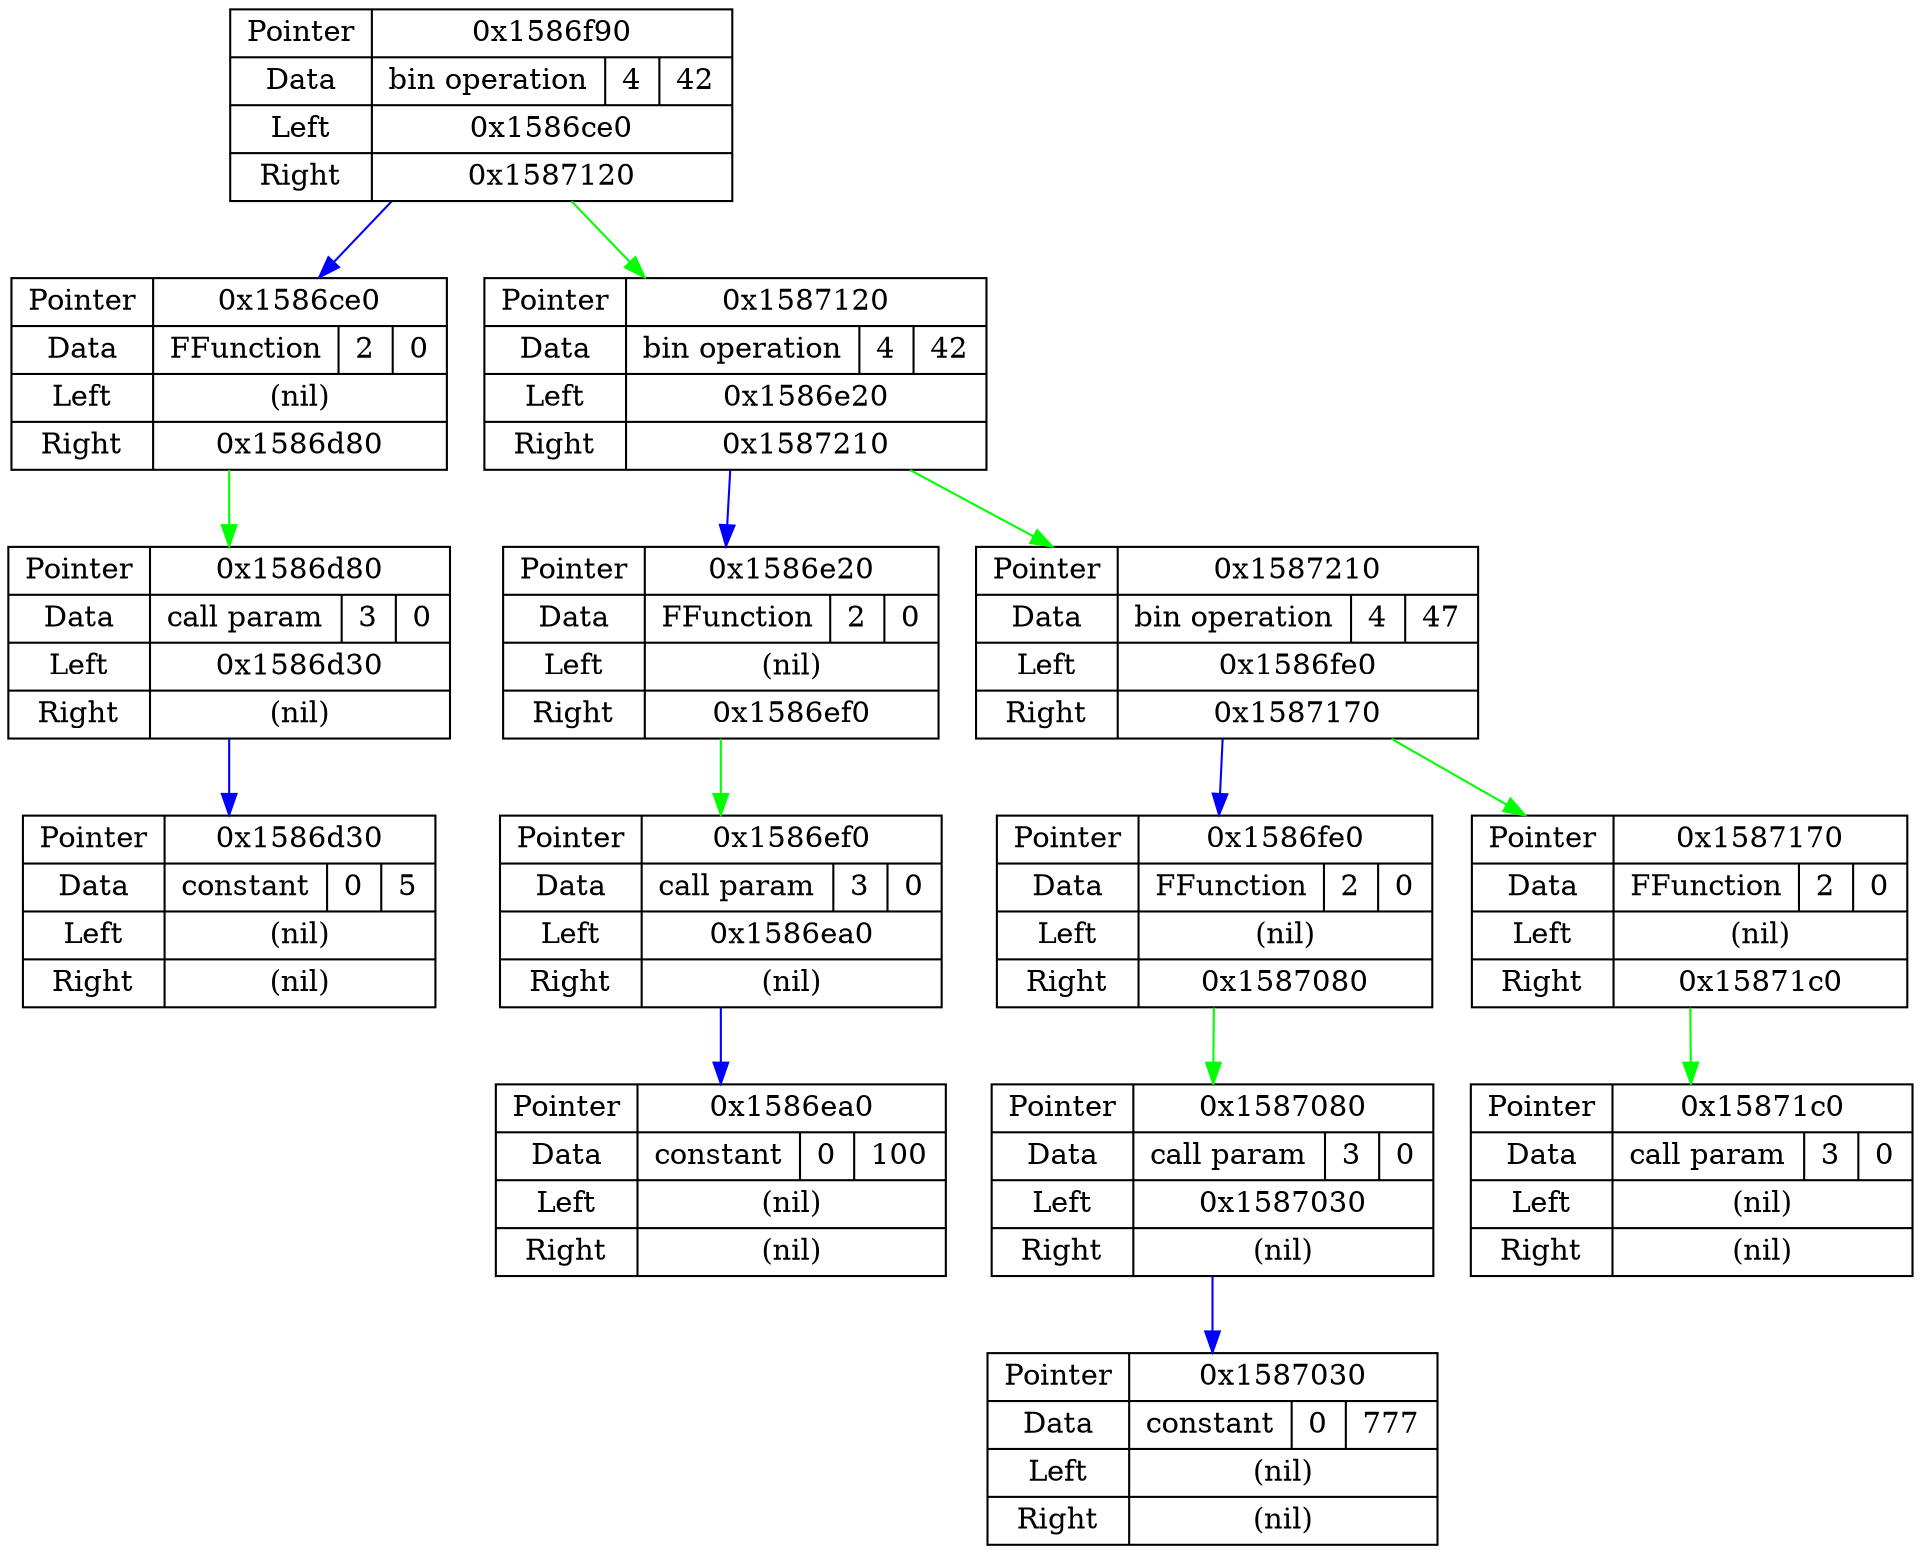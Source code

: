 digraph G {
node[shape = record];
22572944  [label = "{ Pointer | Data | Left | Right }  | { 0x1586f90 | { bin operation | 4 | 42 } | 0x1586ce0 | 0x1587120 }"];
22572256  [label = "{ Pointer | Data | Left | Right }  | { 0x1586ce0 | { FFunction | 2 | 0 } | (nil) | 0x1586d80 }"];
22572416  [label = "{ Pointer | Data | Left | Right }  | { 0x1586d80 | { call param | 3 | 0 } | 0x1586d30 | (nil) }"];
22572336  [label = "{ Pointer | Data | Left | Right }  | { 0x1586d30 | { constant | 0 | 5 } | (nil) | (nil) }"];
22573344  [label = "{ Pointer | Data | Left | Right }  | { 0x1587120 | { bin operation | 4 | 42 } | 0x1586e20 | 0x1587210 }"];
22572576  [label = "{ Pointer | Data | Left | Right }  | { 0x1586e20 | { FFunction | 2 | 0 } | (nil) | 0x1586ef0 }"];
22572784  [label = "{ Pointer | Data | Left | Right }  | { 0x1586ef0 | { call param | 3 | 0 } | 0x1586ea0 | (nil) }"];
22572704  [label = "{ Pointer | Data | Left | Right }  | { 0x1586ea0 | { constant | 0 | 100 } | (nil) | (nil) }"];
22573584  [label = "{ Pointer | Data | Left | Right }  | { 0x1587210 | { bin operation | 4 | 47 } | 0x1586fe0 | 0x1587170 }"];
22573024  [label = "{ Pointer | Data | Left | Right }  | { 0x1586fe0 | { FFunction | 2 | 0 } | (nil) | 0x1587080 }"];
22573184  [label = "{ Pointer | Data | Left | Right }  | { 0x1587080 | { call param | 3 | 0 } | 0x1587030 | (nil) }"];
22573104  [label = "{ Pointer | Data | Left | Right }  | { 0x1587030 | { constant | 0 | 777 } | (nil) | (nil) }"];
22573424  [label = "{ Pointer | Data | Left | Right }  | { 0x1587170 | { FFunction | 2 | 0 } | (nil) | 0x15871c0 }"];
22573504  [label = "{ Pointer | Data | Left | Right }  | { 0x15871c0 | { call param | 3 | 0 } | (nil) | (nil) }"];
22572944 -> 22572256 [color = blue];
22572944 -> 22573344 [color = green];
22572256 -> 22572416 [color = green];
22572416 -> 22572336 [color = blue];
22573344 -> 22572576 [color = blue];
22573344 -> 22573584 [color = green];
22572576 -> 22572784 [color = green];
22572784 -> 22572704 [color = blue];
22573584 -> 22573024 [color = blue];
22573584 -> 22573424 [color = green];
22573024 -> 22573184 [color = green];
22573184 -> 22573104 [color = blue];
22573424 -> 22573504 [color = green];
}
